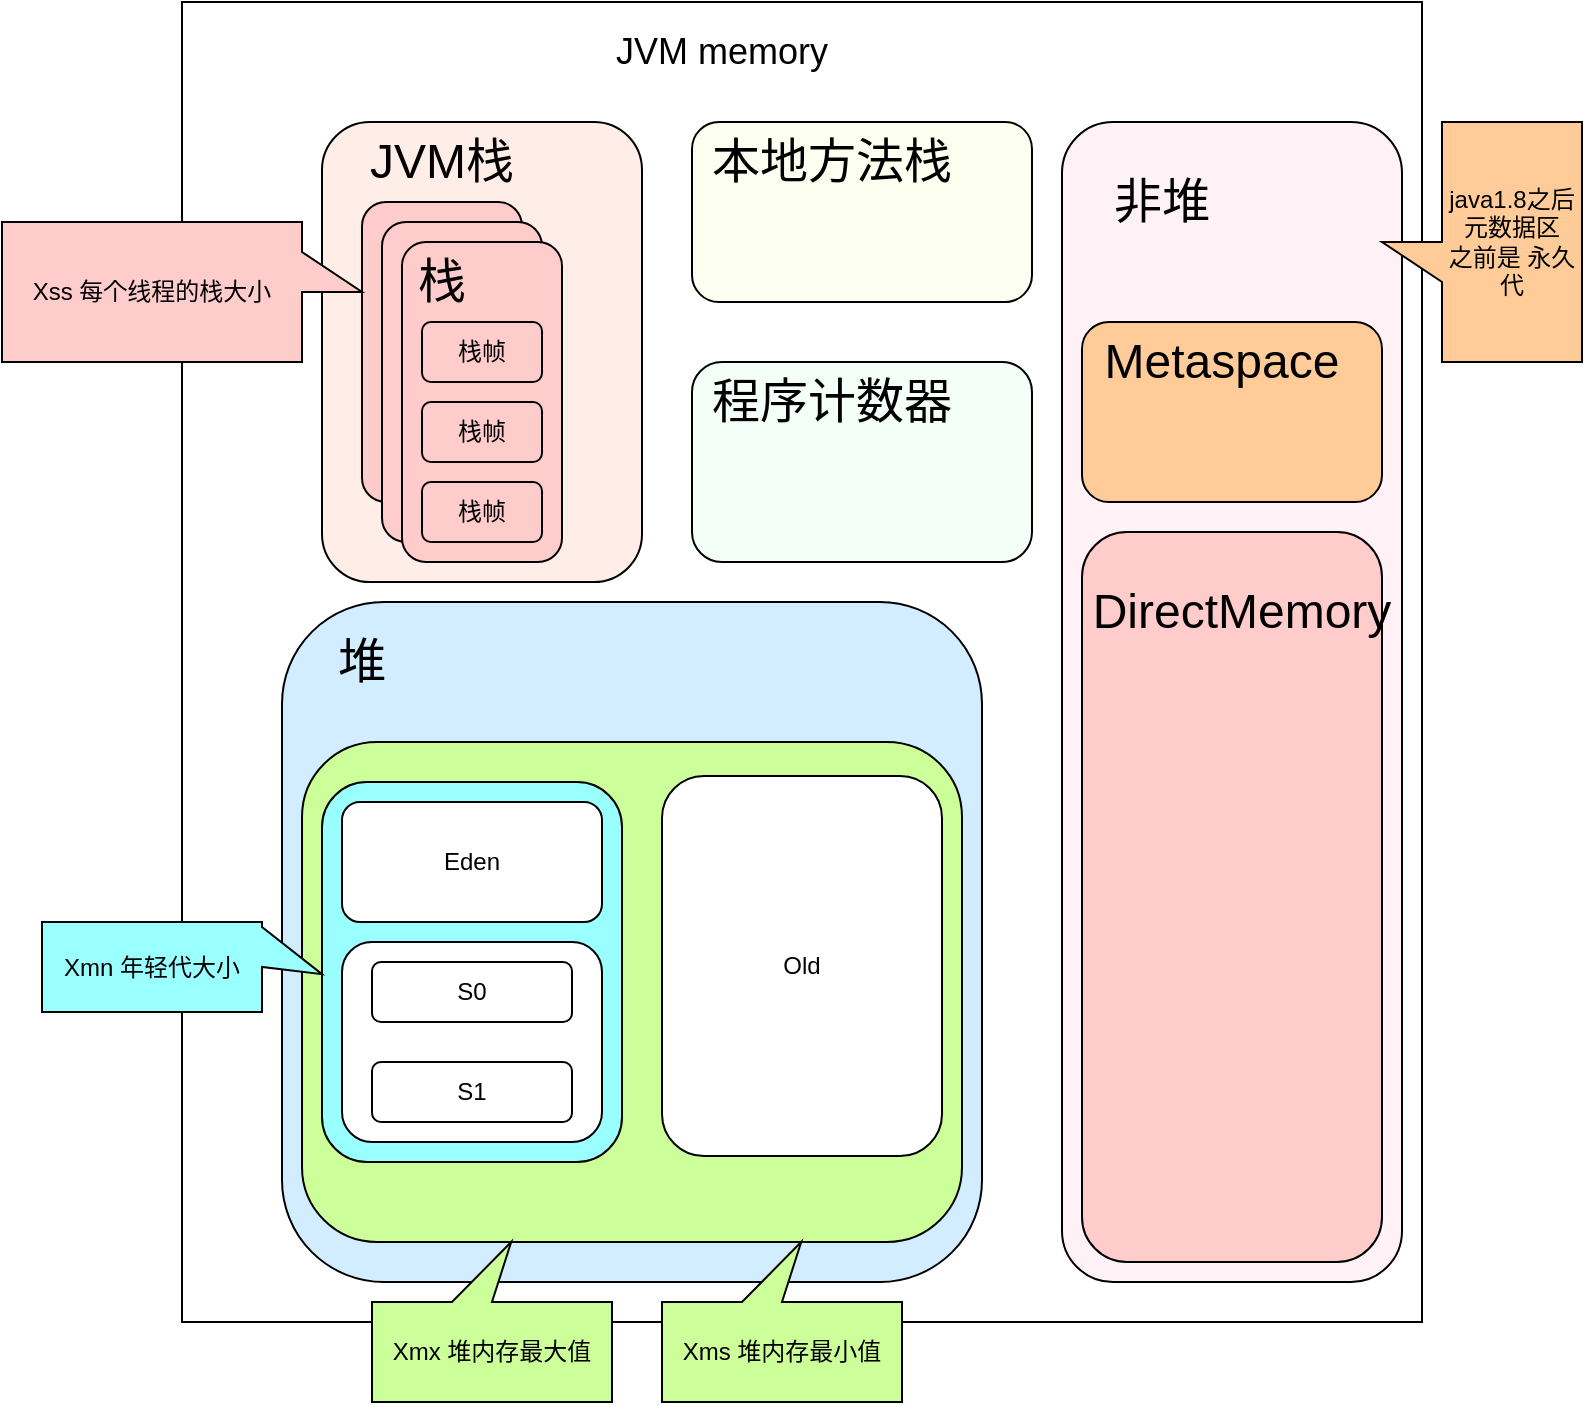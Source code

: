 <mxfile version="13.7.9" type="device"><diagram id="GqMsB3Zwr5uWgRdCPYd3" name="第 1 页"><mxGraphModel dx="1346" dy="830" grid="1" gridSize="10" guides="1" tooltips="1" connect="1" arrows="1" fold="1" page="1" pageScale="1" pageWidth="2336" pageHeight="1654" math="0" shadow="0"><root><mxCell id="0"/><mxCell id="1" parent="0"/><mxCell id="YwJeqLaVfNgXykEwkqYo-1" value="" style="rounded=0;whiteSpace=wrap;html=1;" vertex="1" parent="1"><mxGeometry x="130" y="180" width="620" height="660" as="geometry"/></mxCell><mxCell id="YwJeqLaVfNgXykEwkqYo-2" value="&lt;font style=&quot;font-size: 18px&quot;&gt;JVM memory&lt;/font&gt;" style="text;html=1;strokeColor=none;fillColor=none;align=center;verticalAlign=middle;whiteSpace=wrap;rounded=0;" vertex="1" parent="1"><mxGeometry x="340" y="190" width="120" height="30" as="geometry"/></mxCell><mxCell id="YwJeqLaVfNgXykEwkqYo-4" value="&lt;font style=&quot;font-size: 18px&quot;&gt;堆&lt;/font&gt;" style="text;html=1;strokeColor=none;fillColor=none;align=center;verticalAlign=middle;whiteSpace=wrap;rounded=0;" vertex="1" parent="1"><mxGeometry x="250" y="590" width="40" height="20" as="geometry"/></mxCell><mxCell id="YwJeqLaVfNgXykEwkqYo-5" value="" style="rounded=1;whiteSpace=wrap;html=1;fillColor=#FFEDE8;" vertex="1" parent="1"><mxGeometry x="200" y="240" width="160" height="230" as="geometry"/></mxCell><mxCell id="YwJeqLaVfNgXykEwkqYo-7" value="&lt;font style=&quot;font-size: 24px&quot;&gt;JVM栈&lt;/font&gt;" style="text;html=1;strokeColor=none;fillColor=none;align=center;verticalAlign=middle;whiteSpace=wrap;rounded=0;" vertex="1" parent="1"><mxGeometry x="220" y="250" width="80" height="20" as="geometry"/></mxCell><mxCell id="YwJeqLaVfNgXykEwkqYo-10" value="" style="rounded=1;whiteSpace=wrap;html=1;fillColor=#FFF2F7;" vertex="1" parent="1"><mxGeometry x="570" y="240" width="170" height="580" as="geometry"/></mxCell><mxCell id="YwJeqLaVfNgXykEwkqYo-11" value="" style="rounded=1;whiteSpace=wrap;html=1;fillColor=#D1EDFF;" vertex="1" parent="1"><mxGeometry x="180" y="480" width="350" height="340" as="geometry"/></mxCell><mxCell id="YwJeqLaVfNgXykEwkqYo-12" value="&lt;font style=&quot;font-size: 24px&quot;&gt;堆&lt;/font&gt;" style="text;html=1;strokeColor=none;fillColor=none;align=center;verticalAlign=middle;whiteSpace=wrap;rounded=0;" vertex="1" parent="1"><mxGeometry x="200" y="500" width="40" height="20" as="geometry"/></mxCell><mxCell id="YwJeqLaVfNgXykEwkqYo-14" value="&lt;font style=&quot;font-size: 24px&quot;&gt;非堆&lt;/font&gt;" style="text;html=1;strokeColor=none;fillColor=none;align=center;verticalAlign=middle;whiteSpace=wrap;rounded=0;" vertex="1" parent="1"><mxGeometry x="590" y="270" width="60" height="20" as="geometry"/></mxCell><mxCell id="YwJeqLaVfNgXykEwkqYo-15" value="" style="rounded=1;whiteSpace=wrap;html=1;fillColor=#FCFFF0;" vertex="1" parent="1"><mxGeometry x="385" y="240" width="170" height="90" as="geometry"/></mxCell><mxCell id="YwJeqLaVfNgXykEwkqYo-16" value="&lt;font style=&quot;font-size: 24px&quot;&gt;本地方法栈&lt;/font&gt;" style="text;html=1;strokeColor=none;fillColor=none;align=center;verticalAlign=middle;whiteSpace=wrap;rounded=0;" vertex="1" parent="1"><mxGeometry x="390" y="250" width="130" height="20" as="geometry"/></mxCell><mxCell id="YwJeqLaVfNgXykEwkqYo-17" value="" style="rounded=1;whiteSpace=wrap;html=1;fillColor=#F5FFFA;" vertex="1" parent="1"><mxGeometry x="385" y="360" width="170" height="100" as="geometry"/></mxCell><mxCell id="YwJeqLaVfNgXykEwkqYo-18" value="&lt;font style=&quot;font-size: 24px&quot;&gt;程序计数器&lt;/font&gt;" style="text;html=1;strokeColor=none;fillColor=none;align=center;verticalAlign=middle;whiteSpace=wrap;rounded=0;" vertex="1" parent="1"><mxGeometry x="390" y="370" width="130" height="20" as="geometry"/></mxCell><mxCell id="YwJeqLaVfNgXykEwkqYo-19" value="" style="rounded=1;whiteSpace=wrap;html=1;fillColor=#CCFF99;" vertex="1" parent="1"><mxGeometry x="190" y="550" width="330" height="250" as="geometry"/></mxCell><mxCell id="YwJeqLaVfNgXykEwkqYo-20" value="" style="rounded=1;whiteSpace=wrap;html=1;fillColor=#99FFFF;" vertex="1" parent="1"><mxGeometry x="200" y="570" width="150" height="190" as="geometry"/></mxCell><mxCell id="YwJeqLaVfNgXykEwkqYo-21" value="Old" style="rounded=1;whiteSpace=wrap;html=1;" vertex="1" parent="1"><mxGeometry x="370" y="567" width="140" height="190" as="geometry"/></mxCell><mxCell id="YwJeqLaVfNgXykEwkqYo-22" value="Eden" style="rounded=1;whiteSpace=wrap;html=1;" vertex="1" parent="1"><mxGeometry x="210" y="580" width="130" height="60" as="geometry"/></mxCell><mxCell id="YwJeqLaVfNgXykEwkqYo-23" value="" style="rounded=1;whiteSpace=wrap;html=1;" vertex="1" parent="1"><mxGeometry x="210" y="650" width="130" height="100" as="geometry"/></mxCell><mxCell id="YwJeqLaVfNgXykEwkqYo-24" value="S0" style="rounded=1;whiteSpace=wrap;html=1;" vertex="1" parent="1"><mxGeometry x="225" y="660" width="100" height="30" as="geometry"/></mxCell><mxCell id="YwJeqLaVfNgXykEwkqYo-25" value="S1" style="rounded=1;whiteSpace=wrap;html=1;" vertex="1" parent="1"><mxGeometry x="225" y="710" width="100" height="30" as="geometry"/></mxCell><mxCell id="YwJeqLaVfNgXykEwkqYo-26" value="Xmx 堆内存最大值" style="shape=callout;whiteSpace=wrap;html=1;perimeter=calloutPerimeter;fillColor=#CCFF99;position2=0.42;direction=west;" vertex="1" parent="1"><mxGeometry x="225" y="800" width="120" height="80" as="geometry"/></mxCell><mxCell id="YwJeqLaVfNgXykEwkqYo-27" value="Xmn 年轻代大小" style="shape=callout;whiteSpace=wrap;html=1;perimeter=calloutPerimeter;fillColor=#99FFFF;position2=0.42;direction=north;" vertex="1" parent="1"><mxGeometry x="60" y="640" width="140" height="45" as="geometry"/></mxCell><mxCell id="YwJeqLaVfNgXykEwkqYo-28" value="Xms 堆内存最小值" style="shape=callout;whiteSpace=wrap;html=1;perimeter=calloutPerimeter;fillColor=#CCFF99;position2=0.42;direction=west;" vertex="1" parent="1"><mxGeometry x="370" y="800" width="120" height="80" as="geometry"/></mxCell><mxCell id="YwJeqLaVfNgXykEwkqYo-29" value="" style="rounded=1;whiteSpace=wrap;html=1;fillColor=#FFCC99;" vertex="1" parent="1"><mxGeometry x="580" y="340" width="150" height="90" as="geometry"/></mxCell><mxCell id="YwJeqLaVfNgXykEwkqYo-30" value="&lt;font style=&quot;font-size: 24px&quot;&gt;Metaspace&lt;/font&gt;" style="text;html=1;strokeColor=none;fillColor=none;align=center;verticalAlign=middle;whiteSpace=wrap;rounded=0;" vertex="1" parent="1"><mxGeometry x="580" y="350" width="140" height="20" as="geometry"/></mxCell><mxCell id="YwJeqLaVfNgXykEwkqYo-31" value="java1.8之后元数据区&lt;br&gt;之前是 永久代" style="shape=callout;whiteSpace=wrap;html=1;perimeter=calloutPerimeter;fillColor=#FFCC99;direction=south;" vertex="1" parent="1"><mxGeometry x="730" y="240" width="100" height="120" as="geometry"/></mxCell><mxCell id="YwJeqLaVfNgXykEwkqYo-32" value="" style="rounded=1;whiteSpace=wrap;html=1;fillColor=#FFCCCC;" vertex="1" parent="1"><mxGeometry x="580" y="445" width="150" height="365" as="geometry"/></mxCell><mxCell id="YwJeqLaVfNgXykEwkqYo-33" value="&lt;font style=&quot;font-size: 24px&quot;&gt;DirectMemory&lt;/font&gt;" style="text;html=1;strokeColor=none;fillColor=none;align=center;verticalAlign=middle;whiteSpace=wrap;rounded=0;" vertex="1" parent="1"><mxGeometry x="610" y="470" width="100" height="30" as="geometry"/></mxCell><mxCell id="YwJeqLaVfNgXykEwkqYo-34" value="" style="rounded=1;whiteSpace=wrap;html=1;fillColor=#FFCCCC;" vertex="1" parent="1"><mxGeometry x="220" y="280" width="80" height="150" as="geometry"/></mxCell><mxCell id="YwJeqLaVfNgXykEwkqYo-40" value="" style="rounded=1;whiteSpace=wrap;html=1;fillColor=#FFCCCC;" vertex="1" parent="1"><mxGeometry x="230" y="290" width="80" height="160" as="geometry"/></mxCell><mxCell id="YwJeqLaVfNgXykEwkqYo-41" value="" style="rounded=1;whiteSpace=wrap;html=1;fillColor=#FFCCCC;" vertex="1" parent="1"><mxGeometry x="240" y="300" width="80" height="160" as="geometry"/></mxCell><mxCell id="YwJeqLaVfNgXykEwkqYo-46" value="&lt;font style=&quot;font-size: 24px&quot;&gt;栈&lt;/font&gt;" style="text;html=1;strokeColor=none;fillColor=none;align=center;verticalAlign=middle;whiteSpace=wrap;rounded=0;" vertex="1" parent="1"><mxGeometry x="240" y="310" width="40" height="20" as="geometry"/></mxCell><mxCell id="YwJeqLaVfNgXykEwkqYo-47" value="栈帧" style="rounded=1;whiteSpace=wrap;html=1;fillColor=#FFCCCC;" vertex="1" parent="1"><mxGeometry x="250" y="340" width="60" height="30" as="geometry"/></mxCell><mxCell id="YwJeqLaVfNgXykEwkqYo-50" value="栈帧" style="rounded=1;whiteSpace=wrap;html=1;fillColor=#FFCCCC;" vertex="1" parent="1"><mxGeometry x="250" y="380" width="60" height="30" as="geometry"/></mxCell><mxCell id="YwJeqLaVfNgXykEwkqYo-51" value="栈帧" style="rounded=1;whiteSpace=wrap;html=1;fillColor=#FFCCCC;" vertex="1" parent="1"><mxGeometry x="250" y="420" width="60" height="30" as="geometry"/></mxCell><mxCell id="YwJeqLaVfNgXykEwkqYo-52" value="Xss 每个线程的栈大小" style="shape=callout;whiteSpace=wrap;html=1;perimeter=calloutPerimeter;fillColor=#FFCCCC;direction=north;" vertex="1" parent="1"><mxGeometry x="40" y="290" width="180" height="70" as="geometry"/></mxCell></root></mxGraphModel></diagram></mxfile>